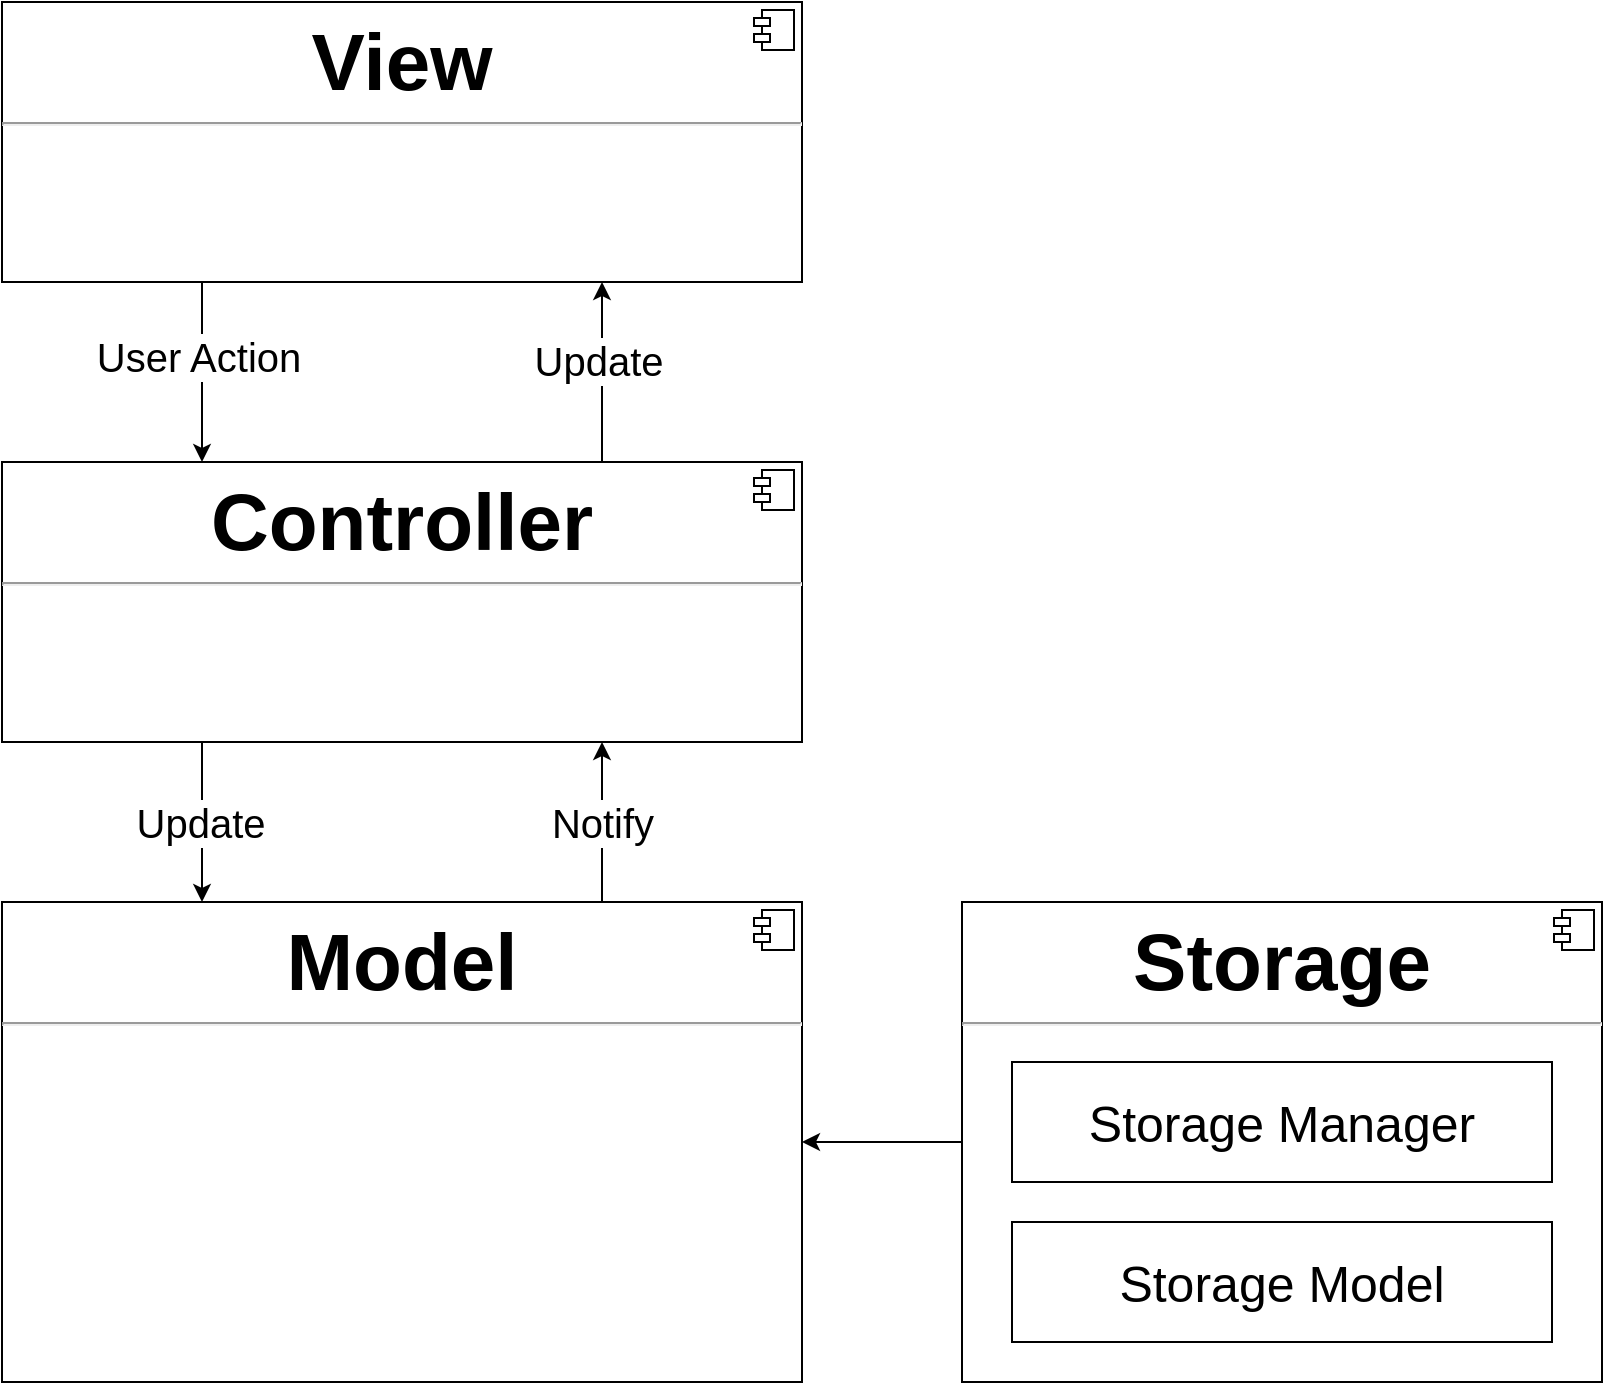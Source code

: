 <mxfile version="14.5.1" type="device"><diagram id="fhBqnHq1IshxXnvw0Y61" name="Architecture Diagram"><mxGraphModel dx="850" dy="1659" grid="1" gridSize="10" guides="1" tooltips="1" connect="1" arrows="1" fold="1" page="1" pageScale="1" pageWidth="850" pageHeight="1100" math="0" shadow="0"><root><mxCell id="0"/><mxCell id="1" parent="0"/><mxCell id="ga7XgHrVtoDUN-Rhen7b-10" style="edgeStyle=orthogonalEdgeStyle;rounded=0;orthogonalLoop=1;jettySize=auto;html=1;entryX=1;entryY=0.5;entryDx=0;entryDy=0;exitX=0;exitY=0.5;exitDx=0;exitDy=0;" parent="1" source="ga7XgHrVtoDUN-Rhen7b-11" target="DaHeIRnf_k36PP9J369p-8" edge="1"><mxGeometry relative="1" as="geometry"><mxPoint x="510" y="-335" as="targetPoint"/><mxPoint x="470" y="-330" as="sourcePoint"/></mxGeometry></mxCell><mxCell id="ga7XgHrVtoDUN-Rhen7b-19" style="edgeStyle=orthogonalEdgeStyle;rounded=0;orthogonalLoop=1;jettySize=auto;html=1;exitX=0.75;exitY=0;exitDx=0;exitDy=0;entryX=0.75;entryY=1;entryDx=0;entryDy=0;" parent="1" source="DaHeIRnf_k36PP9J369p-8" target="ga7XgHrVtoDUN-Rhen7b-16" edge="1"><mxGeometry relative="1" as="geometry"/></mxCell><mxCell id="ga7XgHrVtoDUN-Rhen7b-21" value="Notify" style="edgeLabel;html=1;align=center;verticalAlign=middle;resizable=0;points=[];fontSize=20;" parent="ga7XgHrVtoDUN-Rhen7b-19" vertex="1" connectable="0"><mxGeometry x="0.037" y="-3" relative="1" as="geometry"><mxPoint x="-3" y="1.18" as="offset"/></mxGeometry></mxCell><mxCell id="DaHeIRnf_k36PP9J369p-8" value="&lt;p style=&quot;margin: 0px ; margin-top: 6px ; text-align: center&quot;&gt;&lt;b&gt;&lt;font style=&quot;font-size: 40px&quot;&gt;Model&lt;/font&gt;&lt;/b&gt;&lt;/p&gt;&lt;hr&gt;&lt;p style=&quot;margin: 0px ; margin-left: 8px&quot;&gt;&lt;br&gt;&lt;/p&gt;" style="align=left;overflow=fill;html=1;dropTarget=0;" parent="1" vertex="1"><mxGeometry x="20" y="-410" width="400" height="240" as="geometry"/></mxCell><mxCell id="DaHeIRnf_k36PP9J369p-9" value="" style="shape=component;jettyWidth=8;jettyHeight=4;" parent="DaHeIRnf_k36PP9J369p-8" vertex="1"><mxGeometry x="1" width="20" height="20" relative="1" as="geometry"><mxPoint x="-24" y="4" as="offset"/></mxGeometry></mxCell><mxCell id="H3HnxQODJFm6Pi11Eol_-2" style="edgeStyle=orthogonalEdgeStyle;rounded=0;orthogonalLoop=1;jettySize=auto;html=1;exitX=0;exitY=0.5;exitDx=0;exitDy=0;entryX=0;entryY=0.5;entryDx=0;entryDy=0;" parent="1" source="ga7XgHrVtoDUN-Rhen7b-1" edge="1"><mxGeometry relative="1" as="geometry"><mxPoint x="85" y="-170" as="targetPoint"/></mxGeometry></mxCell><mxCell id="ga7XgHrVtoDUN-Rhen7b-5" style="edgeStyle=orthogonalEdgeStyle;rounded=0;orthogonalLoop=1;jettySize=auto;html=1;exitX=0.5;exitY=0;exitDx=0;exitDy=0;entryX=0.5;entryY=1;entryDx=0;entryDy=0;" parent="1" target="ga7XgHrVtoDUN-Rhen7b-1" edge="1"><mxGeometry relative="1" as="geometry"><mxPoint x="220" y="-290" as="sourcePoint"/></mxGeometry></mxCell><mxCell id="H3HnxQODJFm6Pi11Eol_-1" style="edgeStyle=orthogonalEdgeStyle;rounded=0;orthogonalLoop=1;jettySize=auto;html=1;exitX=0.5;exitY=1;exitDx=0;exitDy=0;entryX=0.5;entryY=0;entryDx=0;entryDy=0;" parent="1" source="ga7XgHrVtoDUN-Rhen7b-2" edge="1"><mxGeometry relative="1" as="geometry"><mxPoint x="220" y="-200" as="targetPoint"/></mxGeometry></mxCell><mxCell id="ga7XgHrVtoDUN-Rhen7b-11" value="&lt;p style=&quot;margin: 0px ; margin-top: 6px ; text-align: center&quot;&gt;&lt;b&gt;&lt;font style=&quot;font-size: 40px&quot;&gt;Storage&lt;/font&gt;&lt;/b&gt;&lt;/p&gt;&lt;hr&gt;&lt;p style=&quot;margin: 0px ; margin-left: 8px&quot;&gt;&lt;br&gt;&lt;/p&gt;" style="align=left;overflow=fill;html=1;dropTarget=0;" parent="1" vertex="1"><mxGeometry x="500" y="-410" width="320" height="240" as="geometry"/></mxCell><mxCell id="ga7XgHrVtoDUN-Rhen7b-12" value="" style="shape=component;jettyWidth=8;jettyHeight=4;" parent="ga7XgHrVtoDUN-Rhen7b-11" vertex="1"><mxGeometry x="1" width="20" height="20" relative="1" as="geometry"><mxPoint x="-24" y="4" as="offset"/></mxGeometry></mxCell><mxCell id="ga7XgHrVtoDUN-Rhen7b-14" value="&lt;font style=&quot;font-size: 25px&quot;&gt;Storage Manager&lt;/font&gt;" style="rounded=0;whiteSpace=wrap;html=1;" parent="1" vertex="1"><mxGeometry x="525" y="-330" width="270" height="60" as="geometry"/></mxCell><mxCell id="ga7XgHrVtoDUN-Rhen7b-15" value="&lt;span style=&quot;font-size: 25px&quot;&gt;Storage Model&lt;/span&gt;" style="rounded=0;whiteSpace=wrap;html=1;" parent="1" vertex="1"><mxGeometry x="525" y="-250" width="270" height="60" as="geometry"/></mxCell><mxCell id="ga7XgHrVtoDUN-Rhen7b-18" style="edgeStyle=orthogonalEdgeStyle;rounded=0;orthogonalLoop=1;jettySize=auto;html=1;exitX=0.25;exitY=1;exitDx=0;exitDy=0;entryX=0.25;entryY=0;entryDx=0;entryDy=0;" parent="1" source="ga7XgHrVtoDUN-Rhen7b-16" target="DaHeIRnf_k36PP9J369p-8" edge="1"><mxGeometry relative="1" as="geometry"/></mxCell><mxCell id="ga7XgHrVtoDUN-Rhen7b-20" value="Update" style="edgeLabel;html=1;align=center;verticalAlign=middle;resizable=0;points=[];fontSize=20;" parent="ga7XgHrVtoDUN-Rhen7b-18" vertex="1" connectable="0"><mxGeometry x="0.463" y="-1" relative="1" as="geometry"><mxPoint y="-18.82" as="offset"/></mxGeometry></mxCell><mxCell id="ga7XgHrVtoDUN-Rhen7b-26" style="edgeStyle=orthogonalEdgeStyle;rounded=0;orthogonalLoop=1;jettySize=auto;html=1;exitX=0.75;exitY=0;exitDx=0;exitDy=0;entryX=0.75;entryY=1;entryDx=0;entryDy=0;fontSize=20;" parent="1" source="ga7XgHrVtoDUN-Rhen7b-16" target="ga7XgHrVtoDUN-Rhen7b-22" edge="1"><mxGeometry relative="1" as="geometry"/></mxCell><mxCell id="ga7XgHrVtoDUN-Rhen7b-28" value="Update" style="edgeLabel;html=1;align=center;verticalAlign=middle;resizable=0;points=[];fontSize=20;" parent="ga7XgHrVtoDUN-Rhen7b-26" vertex="1" connectable="0"><mxGeometry x="0.141" y="2" relative="1" as="geometry"><mxPoint as="offset"/></mxGeometry></mxCell><mxCell id="ga7XgHrVtoDUN-Rhen7b-16" value="&lt;p style=&quot;margin: 0px ; margin-top: 6px ; text-align: center&quot;&gt;&lt;b&gt;&lt;font style=&quot;font-size: 40px&quot;&gt;Controller&lt;/font&gt;&lt;/b&gt;&lt;/p&gt;&lt;hr&gt;&lt;p style=&quot;margin: 0px ; margin-left: 8px&quot;&gt;&lt;br&gt;&lt;/p&gt;" style="align=left;overflow=fill;html=1;dropTarget=0;" parent="1" vertex="1"><mxGeometry x="20" y="-630" width="400" height="140" as="geometry"/></mxCell><mxCell id="ga7XgHrVtoDUN-Rhen7b-17" value="" style="shape=component;jettyWidth=8;jettyHeight=4;" parent="ga7XgHrVtoDUN-Rhen7b-16" vertex="1"><mxGeometry x="1" width="20" height="20" relative="1" as="geometry"><mxPoint x="-24" y="4" as="offset"/></mxGeometry></mxCell><mxCell id="ga7XgHrVtoDUN-Rhen7b-25" style="edgeStyle=orthogonalEdgeStyle;rounded=0;orthogonalLoop=1;jettySize=auto;html=1;exitX=0.25;exitY=1;exitDx=0;exitDy=0;entryX=0.25;entryY=0;entryDx=0;entryDy=0;fontSize=20;" parent="1" source="ga7XgHrVtoDUN-Rhen7b-22" target="ga7XgHrVtoDUN-Rhen7b-16" edge="1"><mxGeometry relative="1" as="geometry"/></mxCell><mxCell id="ga7XgHrVtoDUN-Rhen7b-27" value="User Action" style="edgeLabel;html=1;align=center;verticalAlign=middle;resizable=0;points=[];fontSize=20;" parent="ga7XgHrVtoDUN-Rhen7b-25" vertex="1" connectable="0"><mxGeometry x="-0.178" y="-2" relative="1" as="geometry"><mxPoint as="offset"/></mxGeometry></mxCell><mxCell id="ga7XgHrVtoDUN-Rhen7b-22" value="&lt;p style=&quot;margin: 0px ; margin-top: 6px ; text-align: center&quot;&gt;&lt;b&gt;&lt;font style=&quot;font-size: 40px&quot;&gt;View&lt;/font&gt;&lt;/b&gt;&lt;/p&gt;&lt;hr&gt;&lt;p style=&quot;margin: 0px ; margin-left: 8px&quot;&gt;&lt;br&gt;&lt;/p&gt;" style="align=left;overflow=fill;html=1;dropTarget=0;" parent="1" vertex="1"><mxGeometry x="20" y="-860" width="400" height="140" as="geometry"/></mxCell><mxCell id="ga7XgHrVtoDUN-Rhen7b-23" value="" style="shape=component;jettyWidth=8;jettyHeight=4;" parent="ga7XgHrVtoDUN-Rhen7b-22" vertex="1"><mxGeometry x="1" width="20" height="20" relative="1" as="geometry"><mxPoint x="-24" y="4" as="offset"/></mxGeometry></mxCell></root></mxGraphModel></diagram></mxfile>
